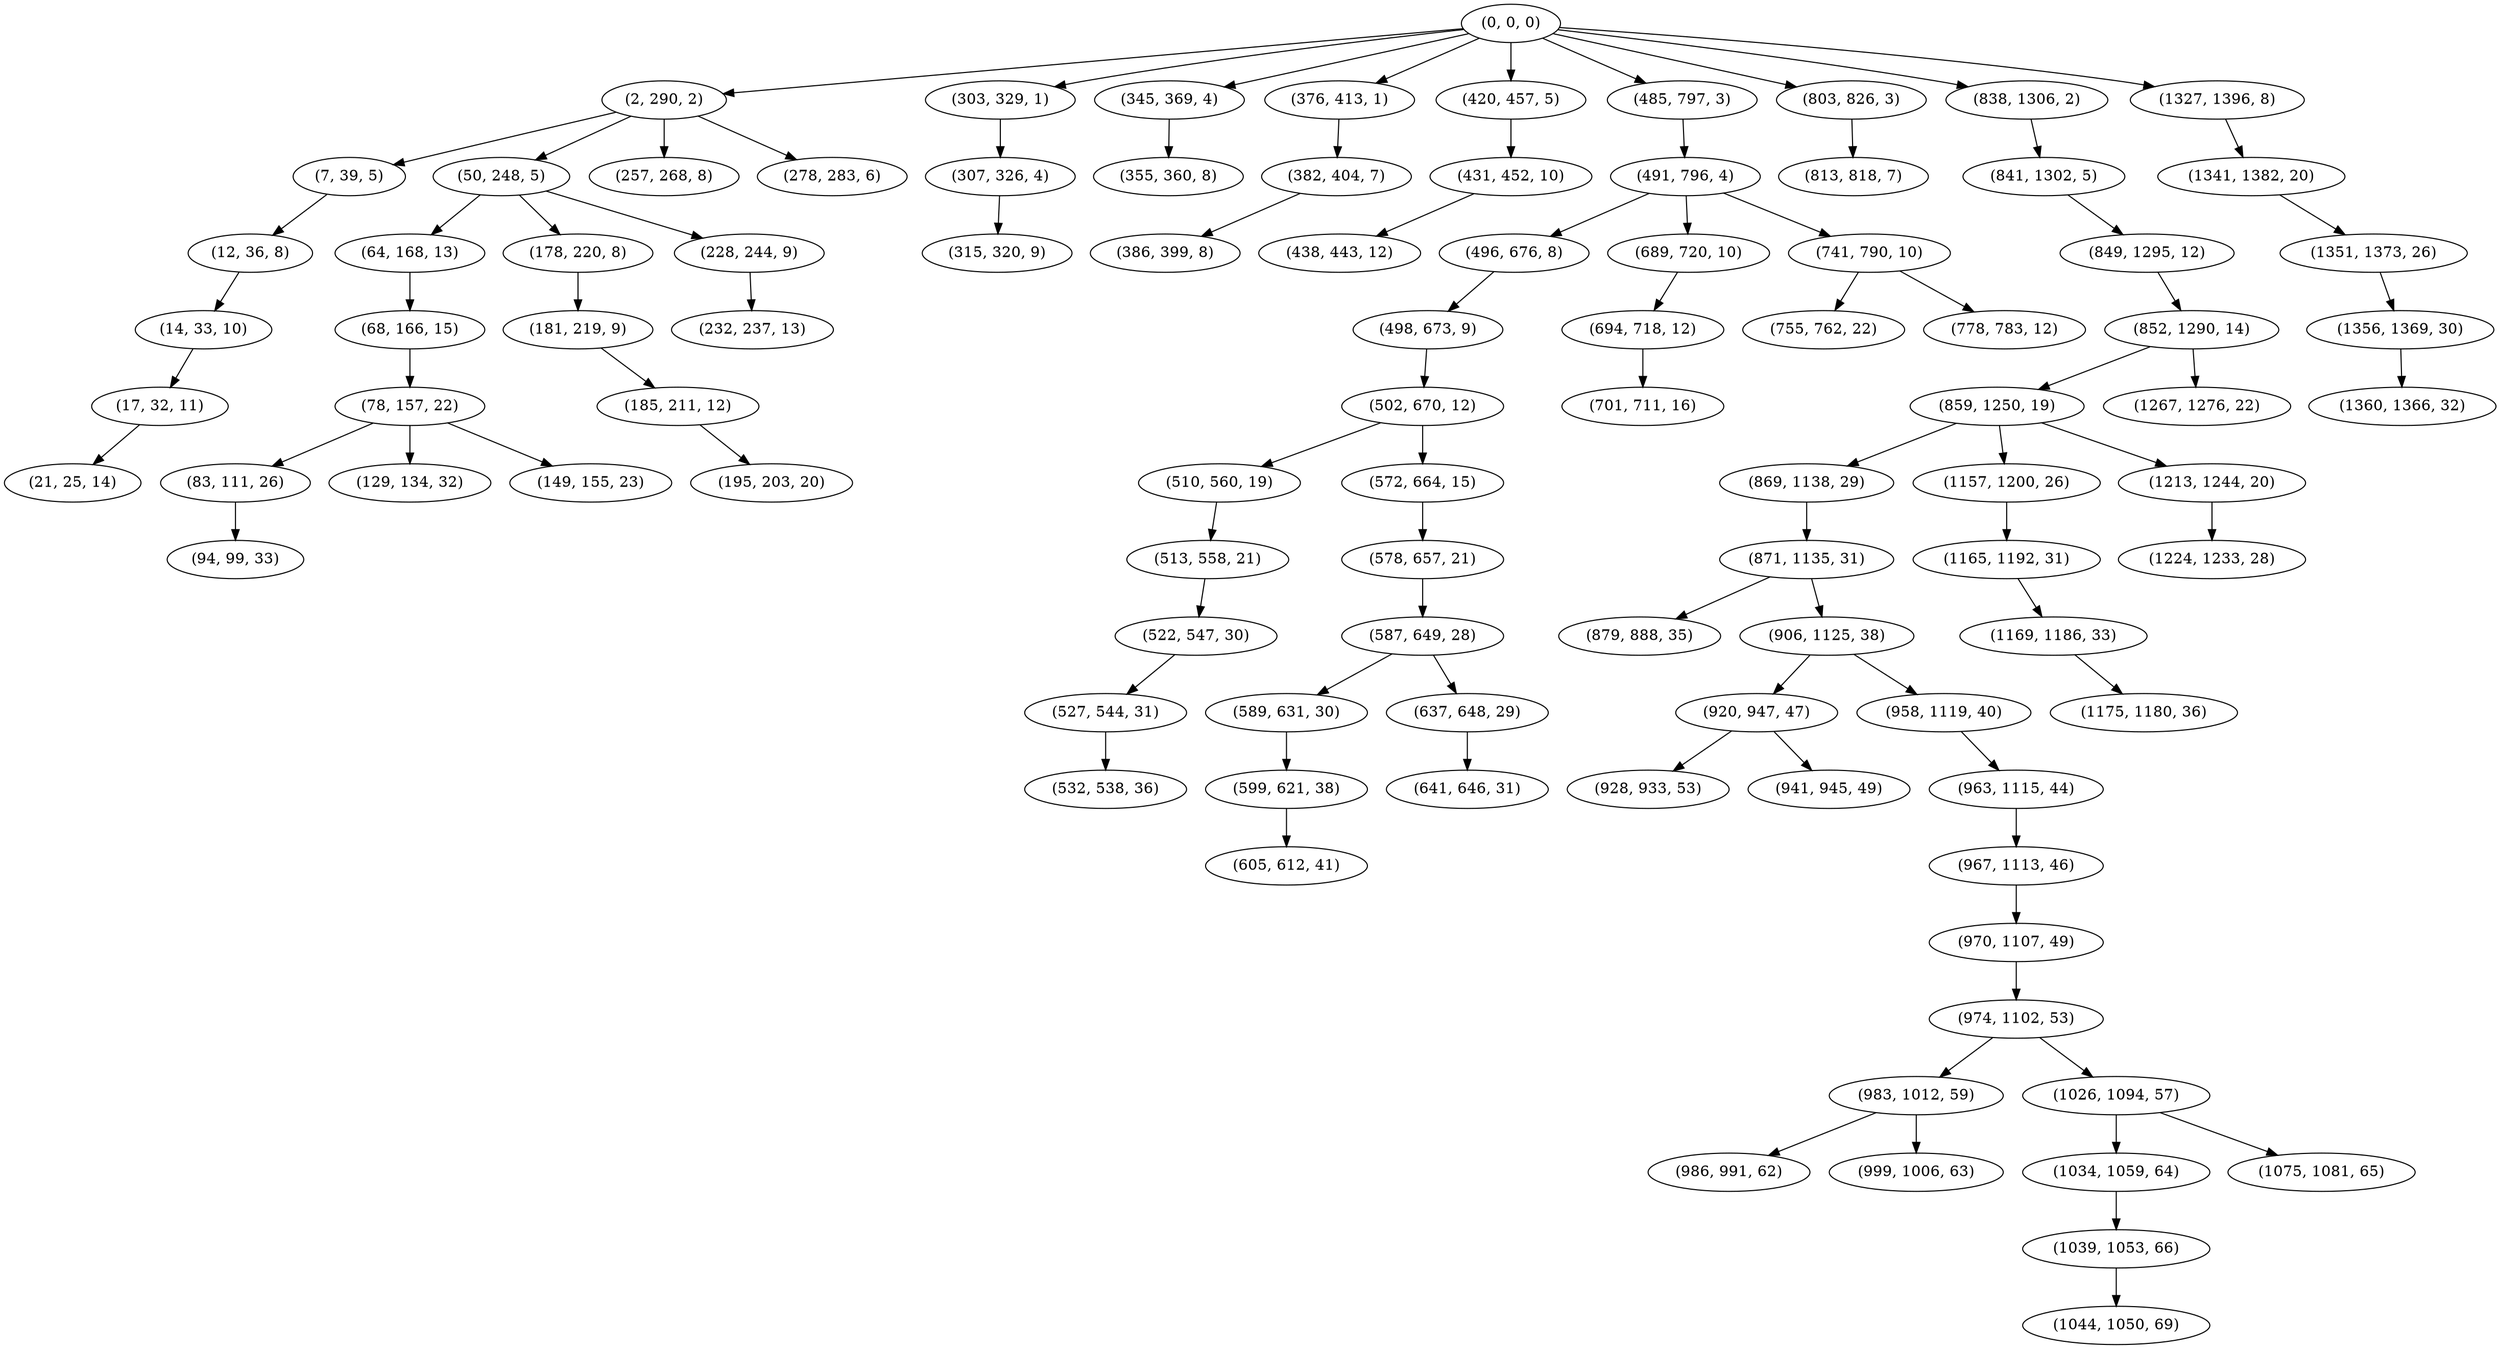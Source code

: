 digraph tree {
    "(0, 0, 0)";
    "(2, 290, 2)";
    "(7, 39, 5)";
    "(12, 36, 8)";
    "(14, 33, 10)";
    "(17, 32, 11)";
    "(21, 25, 14)";
    "(50, 248, 5)";
    "(64, 168, 13)";
    "(68, 166, 15)";
    "(78, 157, 22)";
    "(83, 111, 26)";
    "(94, 99, 33)";
    "(129, 134, 32)";
    "(149, 155, 23)";
    "(178, 220, 8)";
    "(181, 219, 9)";
    "(185, 211, 12)";
    "(195, 203, 20)";
    "(228, 244, 9)";
    "(232, 237, 13)";
    "(257, 268, 8)";
    "(278, 283, 6)";
    "(303, 329, 1)";
    "(307, 326, 4)";
    "(315, 320, 9)";
    "(345, 369, 4)";
    "(355, 360, 8)";
    "(376, 413, 1)";
    "(382, 404, 7)";
    "(386, 399, 8)";
    "(420, 457, 5)";
    "(431, 452, 10)";
    "(438, 443, 12)";
    "(485, 797, 3)";
    "(491, 796, 4)";
    "(496, 676, 8)";
    "(498, 673, 9)";
    "(502, 670, 12)";
    "(510, 560, 19)";
    "(513, 558, 21)";
    "(522, 547, 30)";
    "(527, 544, 31)";
    "(532, 538, 36)";
    "(572, 664, 15)";
    "(578, 657, 21)";
    "(587, 649, 28)";
    "(589, 631, 30)";
    "(599, 621, 38)";
    "(605, 612, 41)";
    "(637, 648, 29)";
    "(641, 646, 31)";
    "(689, 720, 10)";
    "(694, 718, 12)";
    "(701, 711, 16)";
    "(741, 790, 10)";
    "(755, 762, 22)";
    "(778, 783, 12)";
    "(803, 826, 3)";
    "(813, 818, 7)";
    "(838, 1306, 2)";
    "(841, 1302, 5)";
    "(849, 1295, 12)";
    "(852, 1290, 14)";
    "(859, 1250, 19)";
    "(869, 1138, 29)";
    "(871, 1135, 31)";
    "(879, 888, 35)";
    "(906, 1125, 38)";
    "(920, 947, 47)";
    "(928, 933, 53)";
    "(941, 945, 49)";
    "(958, 1119, 40)";
    "(963, 1115, 44)";
    "(967, 1113, 46)";
    "(970, 1107, 49)";
    "(974, 1102, 53)";
    "(983, 1012, 59)";
    "(986, 991, 62)";
    "(999, 1006, 63)";
    "(1026, 1094, 57)";
    "(1034, 1059, 64)";
    "(1039, 1053, 66)";
    "(1044, 1050, 69)";
    "(1075, 1081, 65)";
    "(1157, 1200, 26)";
    "(1165, 1192, 31)";
    "(1169, 1186, 33)";
    "(1175, 1180, 36)";
    "(1213, 1244, 20)";
    "(1224, 1233, 28)";
    "(1267, 1276, 22)";
    "(1327, 1396, 8)";
    "(1341, 1382, 20)";
    "(1351, 1373, 26)";
    "(1356, 1369, 30)";
    "(1360, 1366, 32)";
    "(0, 0, 0)" -> "(2, 290, 2)";
    "(0, 0, 0)" -> "(303, 329, 1)";
    "(0, 0, 0)" -> "(345, 369, 4)";
    "(0, 0, 0)" -> "(376, 413, 1)";
    "(0, 0, 0)" -> "(420, 457, 5)";
    "(0, 0, 0)" -> "(485, 797, 3)";
    "(0, 0, 0)" -> "(803, 826, 3)";
    "(0, 0, 0)" -> "(838, 1306, 2)";
    "(0, 0, 0)" -> "(1327, 1396, 8)";
    "(2, 290, 2)" -> "(7, 39, 5)";
    "(2, 290, 2)" -> "(50, 248, 5)";
    "(2, 290, 2)" -> "(257, 268, 8)";
    "(2, 290, 2)" -> "(278, 283, 6)";
    "(7, 39, 5)" -> "(12, 36, 8)";
    "(12, 36, 8)" -> "(14, 33, 10)";
    "(14, 33, 10)" -> "(17, 32, 11)";
    "(17, 32, 11)" -> "(21, 25, 14)";
    "(50, 248, 5)" -> "(64, 168, 13)";
    "(50, 248, 5)" -> "(178, 220, 8)";
    "(50, 248, 5)" -> "(228, 244, 9)";
    "(64, 168, 13)" -> "(68, 166, 15)";
    "(68, 166, 15)" -> "(78, 157, 22)";
    "(78, 157, 22)" -> "(83, 111, 26)";
    "(78, 157, 22)" -> "(129, 134, 32)";
    "(78, 157, 22)" -> "(149, 155, 23)";
    "(83, 111, 26)" -> "(94, 99, 33)";
    "(178, 220, 8)" -> "(181, 219, 9)";
    "(181, 219, 9)" -> "(185, 211, 12)";
    "(185, 211, 12)" -> "(195, 203, 20)";
    "(228, 244, 9)" -> "(232, 237, 13)";
    "(303, 329, 1)" -> "(307, 326, 4)";
    "(307, 326, 4)" -> "(315, 320, 9)";
    "(345, 369, 4)" -> "(355, 360, 8)";
    "(376, 413, 1)" -> "(382, 404, 7)";
    "(382, 404, 7)" -> "(386, 399, 8)";
    "(420, 457, 5)" -> "(431, 452, 10)";
    "(431, 452, 10)" -> "(438, 443, 12)";
    "(485, 797, 3)" -> "(491, 796, 4)";
    "(491, 796, 4)" -> "(496, 676, 8)";
    "(491, 796, 4)" -> "(689, 720, 10)";
    "(491, 796, 4)" -> "(741, 790, 10)";
    "(496, 676, 8)" -> "(498, 673, 9)";
    "(498, 673, 9)" -> "(502, 670, 12)";
    "(502, 670, 12)" -> "(510, 560, 19)";
    "(502, 670, 12)" -> "(572, 664, 15)";
    "(510, 560, 19)" -> "(513, 558, 21)";
    "(513, 558, 21)" -> "(522, 547, 30)";
    "(522, 547, 30)" -> "(527, 544, 31)";
    "(527, 544, 31)" -> "(532, 538, 36)";
    "(572, 664, 15)" -> "(578, 657, 21)";
    "(578, 657, 21)" -> "(587, 649, 28)";
    "(587, 649, 28)" -> "(589, 631, 30)";
    "(587, 649, 28)" -> "(637, 648, 29)";
    "(589, 631, 30)" -> "(599, 621, 38)";
    "(599, 621, 38)" -> "(605, 612, 41)";
    "(637, 648, 29)" -> "(641, 646, 31)";
    "(689, 720, 10)" -> "(694, 718, 12)";
    "(694, 718, 12)" -> "(701, 711, 16)";
    "(741, 790, 10)" -> "(755, 762, 22)";
    "(741, 790, 10)" -> "(778, 783, 12)";
    "(803, 826, 3)" -> "(813, 818, 7)";
    "(838, 1306, 2)" -> "(841, 1302, 5)";
    "(841, 1302, 5)" -> "(849, 1295, 12)";
    "(849, 1295, 12)" -> "(852, 1290, 14)";
    "(852, 1290, 14)" -> "(859, 1250, 19)";
    "(852, 1290, 14)" -> "(1267, 1276, 22)";
    "(859, 1250, 19)" -> "(869, 1138, 29)";
    "(859, 1250, 19)" -> "(1157, 1200, 26)";
    "(859, 1250, 19)" -> "(1213, 1244, 20)";
    "(869, 1138, 29)" -> "(871, 1135, 31)";
    "(871, 1135, 31)" -> "(879, 888, 35)";
    "(871, 1135, 31)" -> "(906, 1125, 38)";
    "(906, 1125, 38)" -> "(920, 947, 47)";
    "(906, 1125, 38)" -> "(958, 1119, 40)";
    "(920, 947, 47)" -> "(928, 933, 53)";
    "(920, 947, 47)" -> "(941, 945, 49)";
    "(958, 1119, 40)" -> "(963, 1115, 44)";
    "(963, 1115, 44)" -> "(967, 1113, 46)";
    "(967, 1113, 46)" -> "(970, 1107, 49)";
    "(970, 1107, 49)" -> "(974, 1102, 53)";
    "(974, 1102, 53)" -> "(983, 1012, 59)";
    "(974, 1102, 53)" -> "(1026, 1094, 57)";
    "(983, 1012, 59)" -> "(986, 991, 62)";
    "(983, 1012, 59)" -> "(999, 1006, 63)";
    "(1026, 1094, 57)" -> "(1034, 1059, 64)";
    "(1026, 1094, 57)" -> "(1075, 1081, 65)";
    "(1034, 1059, 64)" -> "(1039, 1053, 66)";
    "(1039, 1053, 66)" -> "(1044, 1050, 69)";
    "(1157, 1200, 26)" -> "(1165, 1192, 31)";
    "(1165, 1192, 31)" -> "(1169, 1186, 33)";
    "(1169, 1186, 33)" -> "(1175, 1180, 36)";
    "(1213, 1244, 20)" -> "(1224, 1233, 28)";
    "(1327, 1396, 8)" -> "(1341, 1382, 20)";
    "(1341, 1382, 20)" -> "(1351, 1373, 26)";
    "(1351, 1373, 26)" -> "(1356, 1369, 30)";
    "(1356, 1369, 30)" -> "(1360, 1366, 32)";
}
